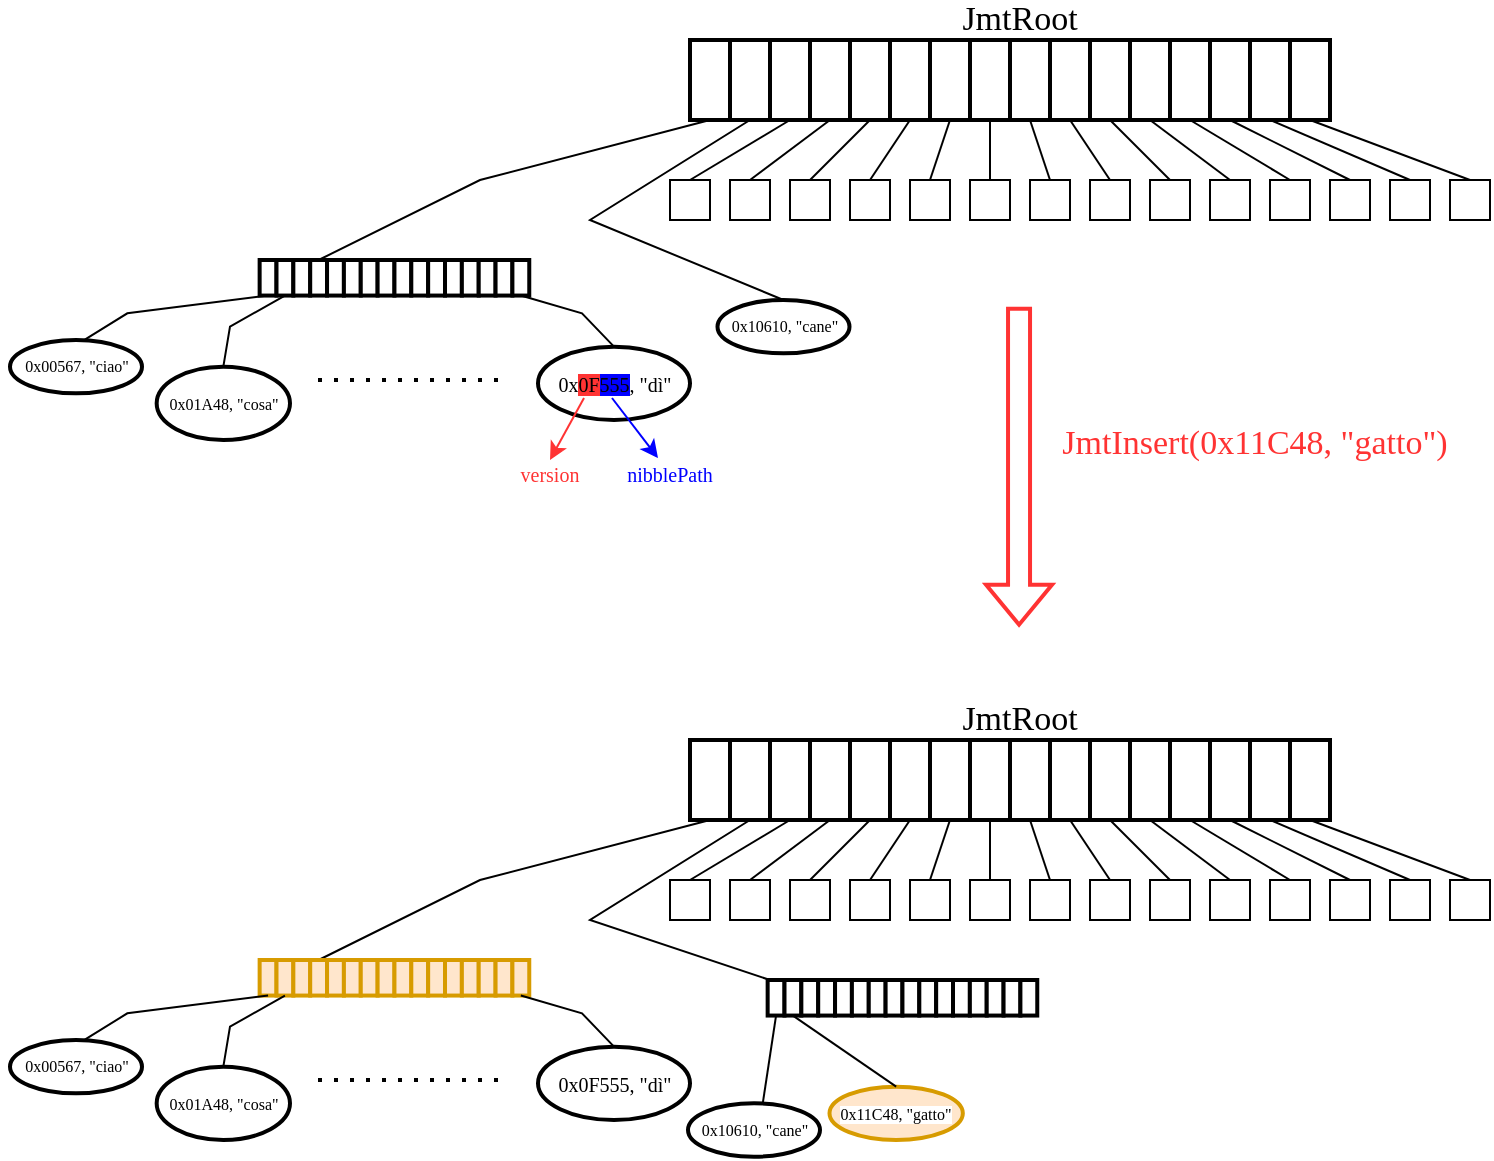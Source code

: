 <mxfile version="28.0.5">
  <diagram name="Pagina-1" id="CWtKIR6qDgWhordfSGdM">
    <mxGraphModel dx="1042" dy="527" grid="1" gridSize="10" guides="1" tooltips="1" connect="1" arrows="1" fold="1" page="1" pageScale="1" pageWidth="2339" pageHeight="3300" math="0" shadow="0">
      <root>
        <mxCell id="0" />
        <mxCell id="1" parent="0" />
        <mxCell id="4qUPRxpnoBLBH63eIWVk-262" value="" style="group" vertex="1" connectable="0" parent="1">
          <mxGeometry x="320" y="460" width="470" height="90" as="geometry" />
        </mxCell>
        <mxCell id="4qUPRxpnoBLBH63eIWVk-263" value="" style="group;strokeWidth=2;" vertex="1" connectable="0" parent="4qUPRxpnoBLBH63eIWVk-262">
          <mxGeometry x="70" width="320" height="40" as="geometry" />
        </mxCell>
        <mxCell id="4qUPRxpnoBLBH63eIWVk-264" value="" style="rounded=0;whiteSpace=wrap;html=1;strokeWidth=2;" vertex="1" parent="4qUPRxpnoBLBH63eIWVk-263">
          <mxGeometry width="20" height="40" as="geometry" />
        </mxCell>
        <mxCell id="4qUPRxpnoBLBH63eIWVk-265" value="" style="rounded=0;whiteSpace=wrap;html=1;strokeWidth=2;" vertex="1" parent="4qUPRxpnoBLBH63eIWVk-263">
          <mxGeometry x="20" width="20" height="40" as="geometry" />
        </mxCell>
        <mxCell id="4qUPRxpnoBLBH63eIWVk-266" value="" style="rounded=0;whiteSpace=wrap;html=1;strokeWidth=2;" vertex="1" parent="4qUPRxpnoBLBH63eIWVk-263">
          <mxGeometry x="40" width="20" height="40" as="geometry" />
        </mxCell>
        <mxCell id="4qUPRxpnoBLBH63eIWVk-267" value="" style="rounded=0;whiteSpace=wrap;html=1;strokeWidth=2;" vertex="1" parent="4qUPRxpnoBLBH63eIWVk-263">
          <mxGeometry x="60" width="20" height="40" as="geometry" />
        </mxCell>
        <mxCell id="4qUPRxpnoBLBH63eIWVk-268" value="" style="rounded=0;whiteSpace=wrap;html=1;strokeWidth=2;" vertex="1" parent="4qUPRxpnoBLBH63eIWVk-263">
          <mxGeometry x="80" width="20" height="40" as="geometry" />
        </mxCell>
        <mxCell id="4qUPRxpnoBLBH63eIWVk-269" value="" style="rounded=0;whiteSpace=wrap;html=1;strokeWidth=2;" vertex="1" parent="4qUPRxpnoBLBH63eIWVk-263">
          <mxGeometry x="100" width="20" height="40" as="geometry" />
        </mxCell>
        <mxCell id="4qUPRxpnoBLBH63eIWVk-270" value="" style="rounded=0;whiteSpace=wrap;html=1;strokeWidth=2;" vertex="1" parent="4qUPRxpnoBLBH63eIWVk-263">
          <mxGeometry x="120" width="20" height="40" as="geometry" />
        </mxCell>
        <mxCell id="4qUPRxpnoBLBH63eIWVk-271" value="" style="rounded=0;whiteSpace=wrap;html=1;strokeWidth=2;" vertex="1" parent="4qUPRxpnoBLBH63eIWVk-263">
          <mxGeometry x="140" width="20" height="40" as="geometry" />
        </mxCell>
        <mxCell id="4qUPRxpnoBLBH63eIWVk-272" value="" style="rounded=0;whiteSpace=wrap;html=1;strokeWidth=2;" vertex="1" parent="4qUPRxpnoBLBH63eIWVk-263">
          <mxGeometry x="160" width="20" height="40" as="geometry" />
        </mxCell>
        <mxCell id="4qUPRxpnoBLBH63eIWVk-273" value="" style="rounded=0;whiteSpace=wrap;html=1;strokeWidth=2;" vertex="1" parent="4qUPRxpnoBLBH63eIWVk-263">
          <mxGeometry x="180" width="20" height="40" as="geometry" />
        </mxCell>
        <mxCell id="4qUPRxpnoBLBH63eIWVk-274" value="" style="rounded=0;whiteSpace=wrap;html=1;strokeWidth=2;" vertex="1" parent="4qUPRxpnoBLBH63eIWVk-263">
          <mxGeometry x="200" width="20" height="40" as="geometry" />
        </mxCell>
        <mxCell id="4qUPRxpnoBLBH63eIWVk-275" value="" style="rounded=0;whiteSpace=wrap;html=1;strokeWidth=2;" vertex="1" parent="4qUPRxpnoBLBH63eIWVk-263">
          <mxGeometry x="220" width="20" height="40" as="geometry" />
        </mxCell>
        <mxCell id="4qUPRxpnoBLBH63eIWVk-276" value="" style="rounded=0;whiteSpace=wrap;html=1;strokeWidth=2;" vertex="1" parent="4qUPRxpnoBLBH63eIWVk-263">
          <mxGeometry x="240" width="20" height="40" as="geometry" />
        </mxCell>
        <mxCell id="4qUPRxpnoBLBH63eIWVk-277" value="" style="rounded=0;whiteSpace=wrap;html=1;strokeWidth=2;" vertex="1" parent="4qUPRxpnoBLBH63eIWVk-263">
          <mxGeometry x="260" width="20" height="40" as="geometry" />
        </mxCell>
        <mxCell id="4qUPRxpnoBLBH63eIWVk-278" value="" style="rounded=0;whiteSpace=wrap;html=1;strokeWidth=2;" vertex="1" parent="4qUPRxpnoBLBH63eIWVk-263">
          <mxGeometry x="280" width="20" height="40" as="geometry" />
        </mxCell>
        <mxCell id="4qUPRxpnoBLBH63eIWVk-279" value="" style="rounded=0;whiteSpace=wrap;html=1;strokeWidth=2;" vertex="1" parent="4qUPRxpnoBLBH63eIWVk-263">
          <mxGeometry x="300" width="20" height="40" as="geometry" />
        </mxCell>
        <mxCell id="4qUPRxpnoBLBH63eIWVk-281" value="" style="endArrow=none;html=1;rounded=0;entryX=0.5;entryY=1;entryDx=0;entryDy=0;" edge="1" parent="4qUPRxpnoBLBH63eIWVk-262" target="4qUPRxpnoBLBH63eIWVk-265">
          <mxGeometry width="50" height="50" relative="1" as="geometry">
            <mxPoint x="110" y="120" as="sourcePoint" />
            <mxPoint x="220" y="120" as="targetPoint" />
            <Array as="points">
              <mxPoint x="20" y="90" />
            </Array>
          </mxGeometry>
        </mxCell>
        <mxCell id="4qUPRxpnoBLBH63eIWVk-282" value="" style="rounded=0;whiteSpace=wrap;html=1;" vertex="1" parent="4qUPRxpnoBLBH63eIWVk-262">
          <mxGeometry x="60" y="70" width="20" height="20" as="geometry" />
        </mxCell>
        <mxCell id="4qUPRxpnoBLBH63eIWVk-283" value="" style="endArrow=none;html=1;rounded=0;entryX=0.5;entryY=1;entryDx=0;entryDy=0;exitX=0.5;exitY=0;exitDx=0;exitDy=0;" edge="1" parent="4qUPRxpnoBLBH63eIWVk-262" source="4qUPRxpnoBLBH63eIWVk-282" target="4qUPRxpnoBLBH63eIWVk-266">
          <mxGeometry width="50" height="50" relative="1" as="geometry">
            <mxPoint x="170" y="170" as="sourcePoint" />
            <mxPoint x="220" y="120" as="targetPoint" />
          </mxGeometry>
        </mxCell>
        <mxCell id="4qUPRxpnoBLBH63eIWVk-284" value="" style="rounded=0;whiteSpace=wrap;html=1;" vertex="1" parent="4qUPRxpnoBLBH63eIWVk-262">
          <mxGeometry x="120" y="70" width="20" height="20" as="geometry" />
        </mxCell>
        <mxCell id="4qUPRxpnoBLBH63eIWVk-285" value="" style="endArrow=none;html=1;rounded=0;entryX=0.5;entryY=1;entryDx=0;entryDy=0;exitX=0.5;exitY=0;exitDx=0;exitDy=0;" edge="1" parent="4qUPRxpnoBLBH63eIWVk-262" source="4qUPRxpnoBLBH63eIWVk-284" target="4qUPRxpnoBLBH63eIWVk-268">
          <mxGeometry width="50" height="50" relative="1" as="geometry">
            <mxPoint x="170" y="170" as="sourcePoint" />
            <mxPoint x="220" y="120" as="targetPoint" />
          </mxGeometry>
        </mxCell>
        <mxCell id="4qUPRxpnoBLBH63eIWVk-286" value="" style="rounded=0;whiteSpace=wrap;html=1;" vertex="1" parent="4qUPRxpnoBLBH63eIWVk-262">
          <mxGeometry x="150" y="70" width="20" height="20" as="geometry" />
        </mxCell>
        <mxCell id="4qUPRxpnoBLBH63eIWVk-287" value="" style="endArrow=none;html=1;rounded=0;entryX=0.5;entryY=1;entryDx=0;entryDy=0;exitX=0.5;exitY=0;exitDx=0;exitDy=0;" edge="1" parent="4qUPRxpnoBLBH63eIWVk-262" source="4qUPRxpnoBLBH63eIWVk-286" target="4qUPRxpnoBLBH63eIWVk-269">
          <mxGeometry width="50" height="50" relative="1" as="geometry">
            <mxPoint x="170" y="170" as="sourcePoint" />
            <mxPoint x="220" y="120" as="targetPoint" />
          </mxGeometry>
        </mxCell>
        <mxCell id="4qUPRxpnoBLBH63eIWVk-288" value="" style="rounded=0;whiteSpace=wrap;html=1;" vertex="1" parent="4qUPRxpnoBLBH63eIWVk-262">
          <mxGeometry x="180" y="70" width="20" height="20" as="geometry" />
        </mxCell>
        <mxCell id="4qUPRxpnoBLBH63eIWVk-289" value="" style="endArrow=none;html=1;rounded=0;entryX=0.5;entryY=1;entryDx=0;entryDy=0;exitX=0.5;exitY=0;exitDx=0;exitDy=0;" edge="1" parent="4qUPRxpnoBLBH63eIWVk-262" source="4qUPRxpnoBLBH63eIWVk-288" target="4qUPRxpnoBLBH63eIWVk-270">
          <mxGeometry width="50" height="50" relative="1" as="geometry">
            <mxPoint x="170" y="170" as="sourcePoint" />
            <mxPoint x="220" y="120" as="targetPoint" />
          </mxGeometry>
        </mxCell>
        <mxCell id="4qUPRxpnoBLBH63eIWVk-290" value="" style="rounded=0;whiteSpace=wrap;html=1;" vertex="1" parent="4qUPRxpnoBLBH63eIWVk-262">
          <mxGeometry x="210" y="70" width="20" height="20" as="geometry" />
        </mxCell>
        <mxCell id="4qUPRxpnoBLBH63eIWVk-291" value="" style="endArrow=none;html=1;rounded=0;entryX=0.5;entryY=1;entryDx=0;entryDy=0;exitX=0.5;exitY=0;exitDx=0;exitDy=0;" edge="1" parent="4qUPRxpnoBLBH63eIWVk-262" source="4qUPRxpnoBLBH63eIWVk-290" target="4qUPRxpnoBLBH63eIWVk-271">
          <mxGeometry width="50" height="50" relative="1" as="geometry">
            <mxPoint x="170" y="170" as="sourcePoint" />
            <mxPoint x="220" y="120" as="targetPoint" />
          </mxGeometry>
        </mxCell>
        <mxCell id="4qUPRxpnoBLBH63eIWVk-292" value="" style="rounded=0;whiteSpace=wrap;html=1;" vertex="1" parent="4qUPRxpnoBLBH63eIWVk-262">
          <mxGeometry x="240" y="70" width="20" height="20" as="geometry" />
        </mxCell>
        <mxCell id="4qUPRxpnoBLBH63eIWVk-293" value="" style="endArrow=none;html=1;rounded=0;entryX=0.5;entryY=1;entryDx=0;entryDy=0;exitX=0.5;exitY=0;exitDx=0;exitDy=0;" edge="1" parent="4qUPRxpnoBLBH63eIWVk-262" source="4qUPRxpnoBLBH63eIWVk-292" target="4qUPRxpnoBLBH63eIWVk-272">
          <mxGeometry width="50" height="50" relative="1" as="geometry">
            <mxPoint x="170" y="170" as="sourcePoint" />
            <mxPoint x="220" y="120" as="targetPoint" />
          </mxGeometry>
        </mxCell>
        <mxCell id="4qUPRxpnoBLBH63eIWVk-294" value="" style="rounded=0;whiteSpace=wrap;html=1;" vertex="1" parent="4qUPRxpnoBLBH63eIWVk-262">
          <mxGeometry x="270" y="70" width="20" height="20" as="geometry" />
        </mxCell>
        <mxCell id="4qUPRxpnoBLBH63eIWVk-295" value="" style="endArrow=none;html=1;rounded=0;entryX=0.5;entryY=1;entryDx=0;entryDy=0;exitX=0.5;exitY=0;exitDx=0;exitDy=0;" edge="1" parent="4qUPRxpnoBLBH63eIWVk-262" source="4qUPRxpnoBLBH63eIWVk-294" target="4qUPRxpnoBLBH63eIWVk-273">
          <mxGeometry width="50" height="50" relative="1" as="geometry">
            <mxPoint x="170" y="170" as="sourcePoint" />
            <mxPoint x="220" y="120" as="targetPoint" />
          </mxGeometry>
        </mxCell>
        <mxCell id="4qUPRxpnoBLBH63eIWVk-296" value="" style="rounded=0;whiteSpace=wrap;html=1;" vertex="1" parent="4qUPRxpnoBLBH63eIWVk-262">
          <mxGeometry x="300" y="70" width="20" height="20" as="geometry" />
        </mxCell>
        <mxCell id="4qUPRxpnoBLBH63eIWVk-297" value="" style="rounded=0;whiteSpace=wrap;html=1;" vertex="1" parent="4qUPRxpnoBLBH63eIWVk-262">
          <mxGeometry x="330" y="70" width="20" height="20" as="geometry" />
        </mxCell>
        <mxCell id="4qUPRxpnoBLBH63eIWVk-298" value="" style="rounded=0;whiteSpace=wrap;html=1;" vertex="1" parent="4qUPRxpnoBLBH63eIWVk-262">
          <mxGeometry x="360" y="70" width="20" height="20" as="geometry" />
        </mxCell>
        <mxCell id="4qUPRxpnoBLBH63eIWVk-299" value="" style="endArrow=none;html=1;rounded=0;entryX=0.5;entryY=1;entryDx=0;entryDy=0;exitX=0.5;exitY=0;exitDx=0;exitDy=0;" edge="1" parent="4qUPRxpnoBLBH63eIWVk-262" source="4qUPRxpnoBLBH63eIWVk-296" target="4qUPRxpnoBLBH63eIWVk-274">
          <mxGeometry width="50" height="50" relative="1" as="geometry">
            <mxPoint x="170" y="170" as="sourcePoint" />
            <mxPoint x="220" y="120" as="targetPoint" />
          </mxGeometry>
        </mxCell>
        <mxCell id="4qUPRxpnoBLBH63eIWVk-300" value="" style="rounded=0;whiteSpace=wrap;html=1;" vertex="1" parent="4qUPRxpnoBLBH63eIWVk-262">
          <mxGeometry x="390" y="70" width="20" height="20" as="geometry" />
        </mxCell>
        <mxCell id="4qUPRxpnoBLBH63eIWVk-301" value="" style="endArrow=none;html=1;rounded=0;entryX=0.5;entryY=1;entryDx=0;entryDy=0;exitX=0.5;exitY=0;exitDx=0;exitDy=0;" edge="1" parent="4qUPRxpnoBLBH63eIWVk-262" source="4qUPRxpnoBLBH63eIWVk-297" target="4qUPRxpnoBLBH63eIWVk-275">
          <mxGeometry width="50" height="50" relative="1" as="geometry">
            <mxPoint x="170" y="170" as="sourcePoint" />
            <mxPoint x="220" y="120" as="targetPoint" />
          </mxGeometry>
        </mxCell>
        <mxCell id="4qUPRxpnoBLBH63eIWVk-302" value="" style="endArrow=none;html=1;rounded=0;entryX=0.5;entryY=1;entryDx=0;entryDy=0;exitX=0.5;exitY=0;exitDx=0;exitDy=0;" edge="1" parent="4qUPRxpnoBLBH63eIWVk-262" source="4qUPRxpnoBLBH63eIWVk-298" target="4qUPRxpnoBLBH63eIWVk-276">
          <mxGeometry width="50" height="50" relative="1" as="geometry">
            <mxPoint x="170" y="170" as="sourcePoint" />
            <mxPoint x="220" y="120" as="targetPoint" />
          </mxGeometry>
        </mxCell>
        <mxCell id="4qUPRxpnoBLBH63eIWVk-303" value="" style="endArrow=none;html=1;rounded=0;entryX=0.5;entryY=1;entryDx=0;entryDy=0;exitX=0.5;exitY=0;exitDx=0;exitDy=0;" edge="1" parent="4qUPRxpnoBLBH63eIWVk-262" source="4qUPRxpnoBLBH63eIWVk-300" target="4qUPRxpnoBLBH63eIWVk-277">
          <mxGeometry width="50" height="50" relative="1" as="geometry">
            <mxPoint x="170" y="170" as="sourcePoint" />
            <mxPoint x="220" y="120" as="targetPoint" />
          </mxGeometry>
        </mxCell>
        <mxCell id="4qUPRxpnoBLBH63eIWVk-304" value="" style="rounded=0;whiteSpace=wrap;html=1;" vertex="1" parent="4qUPRxpnoBLBH63eIWVk-262">
          <mxGeometry x="420" y="70" width="20" height="20" as="geometry" />
        </mxCell>
        <mxCell id="4qUPRxpnoBLBH63eIWVk-305" value="" style="endArrow=none;html=1;rounded=0;entryX=0.5;entryY=1;entryDx=0;entryDy=0;exitX=0.5;exitY=0;exitDx=0;exitDy=0;" edge="1" parent="4qUPRxpnoBLBH63eIWVk-262" source="4qUPRxpnoBLBH63eIWVk-304" target="4qUPRxpnoBLBH63eIWVk-278">
          <mxGeometry width="50" height="50" relative="1" as="geometry">
            <mxPoint x="260" y="170" as="sourcePoint" />
            <mxPoint x="310" y="120" as="targetPoint" />
          </mxGeometry>
        </mxCell>
        <mxCell id="4qUPRxpnoBLBH63eIWVk-306" value="" style="rounded=0;whiteSpace=wrap;html=1;" vertex="1" parent="4qUPRxpnoBLBH63eIWVk-262">
          <mxGeometry x="90" y="70" width="20" height="20" as="geometry" />
        </mxCell>
        <mxCell id="4qUPRxpnoBLBH63eIWVk-307" value="" style="endArrow=none;html=1;rounded=0;exitX=0.5;exitY=0;exitDx=0;exitDy=0;entryX=0.5;entryY=1;entryDx=0;entryDy=0;" edge="1" parent="4qUPRxpnoBLBH63eIWVk-262" source="4qUPRxpnoBLBH63eIWVk-306" target="4qUPRxpnoBLBH63eIWVk-267">
          <mxGeometry width="50" height="50" relative="1" as="geometry">
            <mxPoint x="130" y="100" as="sourcePoint" />
            <mxPoint x="180" y="50" as="targetPoint" />
          </mxGeometry>
        </mxCell>
        <mxCell id="4qUPRxpnoBLBH63eIWVk-308" value="" style="rounded=0;whiteSpace=wrap;html=1;" vertex="1" parent="4qUPRxpnoBLBH63eIWVk-262">
          <mxGeometry x="450" y="70" width="20" height="20" as="geometry" />
        </mxCell>
        <mxCell id="4qUPRxpnoBLBH63eIWVk-309" value="" style="endArrow=none;html=1;rounded=0;entryX=0.5;entryY=1;entryDx=0;entryDy=0;exitX=0.5;exitY=0;exitDx=0;exitDy=0;" edge="1" parent="4qUPRxpnoBLBH63eIWVk-262" source="4qUPRxpnoBLBH63eIWVk-308" target="4qUPRxpnoBLBH63eIWVk-279">
          <mxGeometry width="50" height="50" relative="1" as="geometry">
            <mxPoint x="460" y="60" as="sourcePoint" />
            <mxPoint x="270" y="100" as="targetPoint" />
          </mxGeometry>
        </mxCell>
        <mxCell id="4qUPRxpnoBLBH63eIWVk-311" value="" style="endArrow=none;html=1;rounded=0;entryX=0.5;entryY=1;entryDx=0;entryDy=0;exitX=0.5;exitY=0;exitDx=0;exitDy=0;" edge="1" parent="1" source="4qUPRxpnoBLBH63eIWVk-317" target="4qUPRxpnoBLBH63eIWVk-264">
          <mxGeometry width="50" height="50" relative="1" as="geometry">
            <mxPoint x="240" y="550" as="sourcePoint" />
            <mxPoint x="360" y="500" as="targetPoint" />
            <Array as="points">
              <mxPoint x="285" y="530" />
            </Array>
          </mxGeometry>
        </mxCell>
        <mxCell id="4qUPRxpnoBLBH63eIWVk-361" value="JmtRoot" style="text;html=1;align=center;verticalAlign=middle;whiteSpace=wrap;rounded=0;fontFamily=Times New Roman;fontSize=17;" vertex="1" parent="1">
          <mxGeometry x="525" y="440" width="60" height="20" as="geometry" />
        </mxCell>
        <mxCell id="4qUPRxpnoBLBH63eIWVk-374" value="" style="group" vertex="1" connectable="0" parent="1">
          <mxGeometry x="50" y="570" width="340" height="90" as="geometry" />
        </mxCell>
        <mxCell id="4qUPRxpnoBLBH63eIWVk-312" value="ì" style="group" vertex="1" connectable="0" parent="4qUPRxpnoBLBH63eIWVk-374">
          <mxGeometry x="95.333" width="198" height="40" as="geometry" />
        </mxCell>
        <mxCell id="4qUPRxpnoBLBH63eIWVk-313" value="" style="group;strokeWidth=2;" vertex="1" connectable="0" parent="4qUPRxpnoBLBH63eIWVk-312">
          <mxGeometry x="29.489" width="134.809" height="17.778" as="geometry" />
        </mxCell>
        <mxCell id="4qUPRxpnoBLBH63eIWVk-314" value="" style="rounded=0;whiteSpace=wrap;html=1;strokeWidth=2;fillColor=#ffe6cc;strokeColor=#d79b00;" vertex="1" parent="4qUPRxpnoBLBH63eIWVk-313">
          <mxGeometry width="8.426" height="17.778" as="geometry" />
        </mxCell>
        <mxCell id="4qUPRxpnoBLBH63eIWVk-315" value="" style="rounded=0;whiteSpace=wrap;html=1;strokeWidth=2;fillColor=#ffe6cc;strokeColor=#d79b00;" vertex="1" parent="4qUPRxpnoBLBH63eIWVk-313">
          <mxGeometry x="8.426" width="8.426" height="17.778" as="geometry" />
        </mxCell>
        <mxCell id="4qUPRxpnoBLBH63eIWVk-316" value="" style="rounded=0;whiteSpace=wrap;html=1;strokeWidth=2;fillColor=#ffe6cc;strokeColor=#d79b00;" vertex="1" parent="4qUPRxpnoBLBH63eIWVk-313">
          <mxGeometry x="16.851" width="8.426" height="17.778" as="geometry" />
        </mxCell>
        <mxCell id="4qUPRxpnoBLBH63eIWVk-317" value="" style="rounded=0;whiteSpace=wrap;html=1;strokeWidth=2;fillColor=#ffe6cc;strokeColor=#d79b00;" vertex="1" parent="4qUPRxpnoBLBH63eIWVk-313">
          <mxGeometry x="25.277" width="8.426" height="17.778" as="geometry" />
        </mxCell>
        <mxCell id="4qUPRxpnoBLBH63eIWVk-318" value="" style="rounded=0;whiteSpace=wrap;html=1;strokeWidth=2;fillColor=#ffe6cc;strokeColor=#d79b00;" vertex="1" parent="4qUPRxpnoBLBH63eIWVk-313">
          <mxGeometry x="33.702" width="8.426" height="17.778" as="geometry" />
        </mxCell>
        <mxCell id="4qUPRxpnoBLBH63eIWVk-319" value="" style="rounded=0;whiteSpace=wrap;html=1;strokeWidth=2;fillColor=#ffe6cc;strokeColor=#d79b00;" vertex="1" parent="4qUPRxpnoBLBH63eIWVk-313">
          <mxGeometry x="42.128" width="8.426" height="17.778" as="geometry" />
        </mxCell>
        <mxCell id="4qUPRxpnoBLBH63eIWVk-320" value="" style="rounded=0;whiteSpace=wrap;html=1;strokeWidth=2;fillColor=#ffe6cc;strokeColor=#d79b00;" vertex="1" parent="4qUPRxpnoBLBH63eIWVk-313">
          <mxGeometry x="50.553" width="8.426" height="17.778" as="geometry" />
        </mxCell>
        <mxCell id="4qUPRxpnoBLBH63eIWVk-321" value="" style="rounded=0;whiteSpace=wrap;html=1;strokeWidth=2;fillColor=#ffe6cc;strokeColor=#d79b00;" vertex="1" parent="4qUPRxpnoBLBH63eIWVk-313">
          <mxGeometry x="58.979" width="8.426" height="17.778" as="geometry" />
        </mxCell>
        <mxCell id="4qUPRxpnoBLBH63eIWVk-322" value="" style="rounded=0;whiteSpace=wrap;html=1;strokeWidth=2;fillColor=#ffe6cc;strokeColor=#d79b00;" vertex="1" parent="4qUPRxpnoBLBH63eIWVk-313">
          <mxGeometry x="67.404" width="8.426" height="17.778" as="geometry" />
        </mxCell>
        <mxCell id="4qUPRxpnoBLBH63eIWVk-323" value="" style="rounded=0;whiteSpace=wrap;html=1;strokeWidth=2;fillColor=#ffe6cc;strokeColor=#d79b00;" vertex="1" parent="4qUPRxpnoBLBH63eIWVk-313">
          <mxGeometry x="75.83" width="8.426" height="17.778" as="geometry" />
        </mxCell>
        <mxCell id="4qUPRxpnoBLBH63eIWVk-324" value="" style="rounded=0;whiteSpace=wrap;html=1;strokeWidth=2;fillColor=#ffe6cc;strokeColor=#d79b00;" vertex="1" parent="4qUPRxpnoBLBH63eIWVk-313">
          <mxGeometry x="84.255" width="8.426" height="17.778" as="geometry" />
        </mxCell>
        <mxCell id="4qUPRxpnoBLBH63eIWVk-325" value="" style="rounded=0;whiteSpace=wrap;html=1;strokeWidth=2;fillColor=#ffe6cc;strokeColor=#d79b00;" vertex="1" parent="4qUPRxpnoBLBH63eIWVk-313">
          <mxGeometry x="92.681" width="8.426" height="17.778" as="geometry" />
        </mxCell>
        <mxCell id="4qUPRxpnoBLBH63eIWVk-326" value="" style="rounded=0;whiteSpace=wrap;html=1;strokeWidth=2;fillColor=#ffe6cc;strokeColor=#d79b00;" vertex="1" parent="4qUPRxpnoBLBH63eIWVk-313">
          <mxGeometry x="101.106" width="8.426" height="17.778" as="geometry" />
        </mxCell>
        <mxCell id="4qUPRxpnoBLBH63eIWVk-327" value="" style="rounded=0;whiteSpace=wrap;html=1;strokeWidth=2;fillColor=#ffe6cc;strokeColor=#d79b00;" vertex="1" parent="4qUPRxpnoBLBH63eIWVk-313">
          <mxGeometry x="109.532" width="8.426" height="17.778" as="geometry" />
        </mxCell>
        <mxCell id="4qUPRxpnoBLBH63eIWVk-328" value="" style="rounded=0;whiteSpace=wrap;html=1;strokeWidth=2;fillColor=#ffe6cc;strokeColor=#d79b00;" vertex="1" parent="4qUPRxpnoBLBH63eIWVk-313">
          <mxGeometry x="117.957" width="8.426" height="17.778" as="geometry" />
        </mxCell>
        <mxCell id="4qUPRxpnoBLBH63eIWVk-329" value="" style="rounded=0;whiteSpace=wrap;html=1;strokeWidth=2;fillColor=#ffe6cc;strokeColor=#d79b00;" vertex="1" parent="4qUPRxpnoBLBH63eIWVk-313">
          <mxGeometry x="126.383" width="8.426" height="17.778" as="geometry" />
        </mxCell>
        <mxCell id="4qUPRxpnoBLBH63eIWVk-360" value="" style="endArrow=none;html=1;rounded=0;entryX=0.5;entryY=1;entryDx=0;entryDy=0;exitX=0.567;exitY=-0.008;exitDx=0;exitDy=0;exitPerimeter=0;" edge="1" parent="4qUPRxpnoBLBH63eIWVk-374" source="4qUPRxpnoBLBH63eIWVk-366" target="4qUPRxpnoBLBH63eIWVk-314">
          <mxGeometry width="50" height="50" relative="1" as="geometry">
            <mxPoint x="36.667" y="40" as="sourcePoint" />
            <mxPoint x="93.133" y="6.667" as="targetPoint" />
            <Array as="points">
              <mxPoint x="58.667" y="26.667" />
            </Array>
          </mxGeometry>
        </mxCell>
        <mxCell id="4qUPRxpnoBLBH63eIWVk-364" value="" style="ellipse;whiteSpace=wrap;html=1;strokeWidth=2;fillColor=default;" vertex="1" parent="4qUPRxpnoBLBH63eIWVk-374">
          <mxGeometry x="73.33" y="53.33" width="66.67" height="36.67" as="geometry" />
        </mxCell>
        <mxCell id="4qUPRxpnoBLBH63eIWVk-365" value="&lt;font face=&quot;Times New Roman&quot;&gt;0x01A48, &quot;cosa&quot;&lt;/font&gt;" style="text;html=1;align=center;verticalAlign=middle;whiteSpace=wrap;rounded=0;labelBackgroundColor=default;fontSize=8;" vertex="1" parent="4qUPRxpnoBLBH63eIWVk-374">
          <mxGeometry x="66.54" y="60" width="80.25" height="23.33" as="geometry" />
        </mxCell>
        <mxCell id="4qUPRxpnoBLBH63eIWVk-366" value="" style="ellipse;whiteSpace=wrap;html=1;strokeWidth=2;" vertex="1" parent="4qUPRxpnoBLBH63eIWVk-374">
          <mxGeometry y="40" width="66" height="26.667" as="geometry" />
        </mxCell>
        <mxCell id="4qUPRxpnoBLBH63eIWVk-367" value="&lt;font face=&quot;Times New Roman&quot;&gt;0x00567, &quot;ciao&quot;&lt;/font&gt;" style="text;html=1;align=center;verticalAlign=middle;whiteSpace=wrap;rounded=0;labelBackgroundColor=default;fontSize=8;" vertex="1" parent="4qUPRxpnoBLBH63eIWVk-374">
          <mxGeometry x="-4.25" y="43.33" width="74.5" height="20" as="geometry" />
        </mxCell>
        <mxCell id="4qUPRxpnoBLBH63eIWVk-331" value="" style="endArrow=none;html=1;rounded=0;entryX=0.5;entryY=1;entryDx=0;entryDy=0;exitX=0.5;exitY=0;exitDx=0;exitDy=0;" edge="1" parent="4qUPRxpnoBLBH63eIWVk-374" source="4qUPRxpnoBLBH63eIWVk-364" target="4qUPRxpnoBLBH63eIWVk-315">
          <mxGeometry width="50" height="50" relative="1" as="geometry">
            <mxPoint x="110.0" y="60" as="sourcePoint" />
            <mxPoint x="188.014" y="53.333" as="targetPoint" />
            <Array as="points">
              <mxPoint x="110.0" y="33.333" />
            </Array>
          </mxGeometry>
        </mxCell>
        <mxCell id="4qUPRxpnoBLBH63eIWVk-371" value="" style="group" vertex="1" connectable="0" parent="4qUPRxpnoBLBH63eIWVk-374">
          <mxGeometry x="264" y="43.33" width="76" height="36.67" as="geometry" />
        </mxCell>
        <mxCell id="4qUPRxpnoBLBH63eIWVk-369" value="" style="ellipse;whiteSpace=wrap;html=1;strokeWidth=2;" vertex="1" parent="4qUPRxpnoBLBH63eIWVk-371">
          <mxGeometry width="76" height="36.67" as="geometry" />
        </mxCell>
        <mxCell id="4qUPRxpnoBLBH63eIWVk-370" value="&lt;font face=&quot;Times New Roman&quot;&gt;0x0F555, &quot;dì&quot;&lt;/font&gt;" style="text;html=1;align=center;verticalAlign=middle;whiteSpace=wrap;rounded=0;labelBackgroundColor=default;fontSize=10;" vertex="1" parent="4qUPRxpnoBLBH63eIWVk-371">
          <mxGeometry x="8.333" y="4.584" width="61.222" height="27.503" as="geometry" />
        </mxCell>
        <mxCell id="4qUPRxpnoBLBH63eIWVk-359" value="" style="endArrow=none;html=1;rounded=0;entryX=0.5;entryY=1;entryDx=0;entryDy=0;exitX=0.5;exitY=0;exitDx=0;exitDy=0;" edge="1" parent="4qUPRxpnoBLBH63eIWVk-374" source="4qUPRxpnoBLBH63eIWVk-369" target="4qUPRxpnoBLBH63eIWVk-329">
          <mxGeometry width="50" height="50" relative="1" as="geometry">
            <mxPoint x="289.121" y="31.111" as="sourcePoint" />
            <mxPoint x="209.078" y="44.444" as="targetPoint" />
            <Array as="points">
              <mxPoint x="286" y="26.667" />
            </Array>
          </mxGeometry>
        </mxCell>
        <mxCell id="4qUPRxpnoBLBH63eIWVk-373" value="" style="endArrow=none;dashed=1;html=1;dashPattern=1 3;strokeWidth=2;rounded=0;" edge="1" parent="4qUPRxpnoBLBH63eIWVk-374">
          <mxGeometry width="50" height="50" relative="1" as="geometry">
            <mxPoint x="154" y="60" as="sourcePoint" />
            <mxPoint x="249.333" y="60" as="targetPoint" />
          </mxGeometry>
        </mxCell>
        <mxCell id="4qUPRxpnoBLBH63eIWVk-405" value="" style="group;strokeWidth=2;" vertex="1" connectable="0" parent="1">
          <mxGeometry x="428.823" y="580" width="134.809" height="17.778" as="geometry" />
        </mxCell>
        <mxCell id="4qUPRxpnoBLBH63eIWVk-406" value="" style="rounded=0;whiteSpace=wrap;html=1;strokeWidth=2;" vertex="1" parent="4qUPRxpnoBLBH63eIWVk-405">
          <mxGeometry width="8.426" height="17.778" as="geometry" />
        </mxCell>
        <mxCell id="4qUPRxpnoBLBH63eIWVk-407" value="" style="rounded=0;whiteSpace=wrap;html=1;strokeWidth=2;" vertex="1" parent="4qUPRxpnoBLBH63eIWVk-405">
          <mxGeometry x="8.426" width="8.426" height="17.778" as="geometry" />
        </mxCell>
        <mxCell id="4qUPRxpnoBLBH63eIWVk-408" value="" style="rounded=0;whiteSpace=wrap;html=1;strokeWidth=2;" vertex="1" parent="4qUPRxpnoBLBH63eIWVk-405">
          <mxGeometry x="16.851" width="8.426" height="17.778" as="geometry" />
        </mxCell>
        <mxCell id="4qUPRxpnoBLBH63eIWVk-409" value="" style="rounded=0;whiteSpace=wrap;html=1;strokeWidth=2;" vertex="1" parent="4qUPRxpnoBLBH63eIWVk-405">
          <mxGeometry x="25.277" width="8.426" height="17.778" as="geometry" />
        </mxCell>
        <mxCell id="4qUPRxpnoBLBH63eIWVk-410" value="" style="rounded=0;whiteSpace=wrap;html=1;strokeWidth=2;" vertex="1" parent="4qUPRxpnoBLBH63eIWVk-405">
          <mxGeometry x="33.702" width="8.426" height="17.778" as="geometry" />
        </mxCell>
        <mxCell id="4qUPRxpnoBLBH63eIWVk-411" value="" style="rounded=0;whiteSpace=wrap;html=1;strokeWidth=2;" vertex="1" parent="4qUPRxpnoBLBH63eIWVk-405">
          <mxGeometry x="42.128" width="8.426" height="17.778" as="geometry" />
        </mxCell>
        <mxCell id="4qUPRxpnoBLBH63eIWVk-412" value="" style="rounded=0;whiteSpace=wrap;html=1;strokeWidth=2;" vertex="1" parent="4qUPRxpnoBLBH63eIWVk-405">
          <mxGeometry x="50.553" width="8.426" height="17.778" as="geometry" />
        </mxCell>
        <mxCell id="4qUPRxpnoBLBH63eIWVk-413" value="" style="rounded=0;whiteSpace=wrap;html=1;strokeWidth=2;" vertex="1" parent="4qUPRxpnoBLBH63eIWVk-405">
          <mxGeometry x="58.979" width="8.426" height="17.778" as="geometry" />
        </mxCell>
        <mxCell id="4qUPRxpnoBLBH63eIWVk-414" value="" style="rounded=0;whiteSpace=wrap;html=1;strokeWidth=2;" vertex="1" parent="4qUPRxpnoBLBH63eIWVk-405">
          <mxGeometry x="67.404" width="8.426" height="17.778" as="geometry" />
        </mxCell>
        <mxCell id="4qUPRxpnoBLBH63eIWVk-415" value="" style="rounded=0;whiteSpace=wrap;html=1;strokeWidth=2;" vertex="1" parent="4qUPRxpnoBLBH63eIWVk-405">
          <mxGeometry x="75.83" width="8.426" height="17.778" as="geometry" />
        </mxCell>
        <mxCell id="4qUPRxpnoBLBH63eIWVk-416" value="" style="rounded=0;whiteSpace=wrap;html=1;strokeWidth=2;" vertex="1" parent="4qUPRxpnoBLBH63eIWVk-405">
          <mxGeometry x="84.255" width="8.426" height="17.778" as="geometry" />
        </mxCell>
        <mxCell id="4qUPRxpnoBLBH63eIWVk-417" value="" style="rounded=0;whiteSpace=wrap;html=1;strokeWidth=2;" vertex="1" parent="4qUPRxpnoBLBH63eIWVk-405">
          <mxGeometry x="92.681" width="8.426" height="17.778" as="geometry" />
        </mxCell>
        <mxCell id="4qUPRxpnoBLBH63eIWVk-418" value="" style="rounded=0;whiteSpace=wrap;html=1;strokeWidth=2;" vertex="1" parent="4qUPRxpnoBLBH63eIWVk-405">
          <mxGeometry x="101.106" width="8.426" height="17.778" as="geometry" />
        </mxCell>
        <mxCell id="4qUPRxpnoBLBH63eIWVk-419" value="" style="rounded=0;whiteSpace=wrap;html=1;strokeWidth=2;" vertex="1" parent="4qUPRxpnoBLBH63eIWVk-405">
          <mxGeometry x="109.532" width="8.426" height="17.778" as="geometry" />
        </mxCell>
        <mxCell id="4qUPRxpnoBLBH63eIWVk-420" value="" style="rounded=0;whiteSpace=wrap;html=1;strokeWidth=2;" vertex="1" parent="4qUPRxpnoBLBH63eIWVk-405">
          <mxGeometry x="117.957" width="8.426" height="17.778" as="geometry" />
        </mxCell>
        <mxCell id="4qUPRxpnoBLBH63eIWVk-421" value="" style="rounded=0;whiteSpace=wrap;html=1;strokeWidth=2;" vertex="1" parent="4qUPRxpnoBLBH63eIWVk-405">
          <mxGeometry x="126.383" width="8.426" height="17.778" as="geometry" />
        </mxCell>
        <mxCell id="4qUPRxpnoBLBH63eIWVk-422" value="" style="endArrow=none;html=1;rounded=0;entryX=0.5;entryY=1;entryDx=0;entryDy=0;exitX=0.567;exitY=-0.008;exitDx=0;exitDy=0;exitPerimeter=0;" edge="1" parent="1" source="4qUPRxpnoBLBH63eIWVk-425" target="4qUPRxpnoBLBH63eIWVk-406">
          <mxGeometry width="50" height="50" relative="1" as="geometry">
            <mxPoint x="340.667" y="620" as="sourcePoint" />
            <mxPoint x="397.133" y="586.667" as="targetPoint" />
            <Array as="points" />
          </mxGeometry>
        </mxCell>
        <mxCell id="4qUPRxpnoBLBH63eIWVk-423" value="" style="ellipse;whiteSpace=wrap;html=1;strokeWidth=2;fillColor=#ffe6cc;strokeColor=#d79b00;" vertex="1" parent="1">
          <mxGeometry x="459.75" y="633.33" width="66.67" height="26.67" as="geometry" />
        </mxCell>
        <mxCell id="4qUPRxpnoBLBH63eIWVk-424" value="&lt;font face=&quot;Times New Roman&quot;&gt;0x11C48, &quot;gatto&quot;&lt;/font&gt;" style="text;html=1;align=center;verticalAlign=middle;whiteSpace=wrap;rounded=0;labelBackgroundColor=default;fontSize=8;" vertex="1" parent="1">
          <mxGeometry x="452.96" y="636.67" width="80.25" height="20" as="geometry" />
        </mxCell>
        <mxCell id="4qUPRxpnoBLBH63eIWVk-425" value="" style="ellipse;whiteSpace=wrap;html=1;strokeWidth=2;" vertex="1" parent="1">
          <mxGeometry x="389" y="641.67" width="66" height="26.667" as="geometry" />
        </mxCell>
        <mxCell id="4qUPRxpnoBLBH63eIWVk-426" value="&lt;font face=&quot;Times New Roman&quot;&gt;0x10610, &quot;cane&quot;&lt;/font&gt;" style="text;html=1;align=center;verticalAlign=middle;whiteSpace=wrap;rounded=0;labelBackgroundColor=default;fontSize=8;" vertex="1" parent="1">
          <mxGeometry x="385.25" y="645" width="74.5" height="20" as="geometry" />
        </mxCell>
        <mxCell id="4qUPRxpnoBLBH63eIWVk-427" value="" style="endArrow=none;html=1;rounded=0;entryX=0.5;entryY=1;entryDx=0;entryDy=0;exitX=0.5;exitY=0;exitDx=0;exitDy=0;" edge="1" parent="1" source="4qUPRxpnoBLBH63eIWVk-423" target="4qUPRxpnoBLBH63eIWVk-407">
          <mxGeometry width="50" height="50" relative="1" as="geometry">
            <mxPoint x="414" y="640" as="sourcePoint" />
            <mxPoint x="492.014" y="633.333" as="targetPoint" />
            <Array as="points" />
          </mxGeometry>
        </mxCell>
        <mxCell id="4qUPRxpnoBLBH63eIWVk-536" value="" style="group" vertex="1" connectable="0" parent="1">
          <mxGeometry x="320" y="110" width="470" height="90" as="geometry" />
        </mxCell>
        <mxCell id="4qUPRxpnoBLBH63eIWVk-537" value="" style="group;strokeWidth=2;" vertex="1" connectable="0" parent="4qUPRxpnoBLBH63eIWVk-536">
          <mxGeometry x="70" width="320" height="40" as="geometry" />
        </mxCell>
        <mxCell id="4qUPRxpnoBLBH63eIWVk-538" value="" style="rounded=0;whiteSpace=wrap;html=1;strokeWidth=2;" vertex="1" parent="4qUPRxpnoBLBH63eIWVk-537">
          <mxGeometry width="20" height="40" as="geometry" />
        </mxCell>
        <mxCell id="4qUPRxpnoBLBH63eIWVk-539" value="" style="rounded=0;whiteSpace=wrap;html=1;strokeWidth=2;" vertex="1" parent="4qUPRxpnoBLBH63eIWVk-537">
          <mxGeometry x="20" width="20" height="40" as="geometry" />
        </mxCell>
        <mxCell id="4qUPRxpnoBLBH63eIWVk-540" value="" style="rounded=0;whiteSpace=wrap;html=1;strokeWidth=2;" vertex="1" parent="4qUPRxpnoBLBH63eIWVk-537">
          <mxGeometry x="40" width="20" height="40" as="geometry" />
        </mxCell>
        <mxCell id="4qUPRxpnoBLBH63eIWVk-541" value="" style="rounded=0;whiteSpace=wrap;html=1;strokeWidth=2;" vertex="1" parent="4qUPRxpnoBLBH63eIWVk-537">
          <mxGeometry x="60" width="20" height="40" as="geometry" />
        </mxCell>
        <mxCell id="4qUPRxpnoBLBH63eIWVk-542" value="" style="rounded=0;whiteSpace=wrap;html=1;strokeWidth=2;" vertex="1" parent="4qUPRxpnoBLBH63eIWVk-537">
          <mxGeometry x="80" width="20" height="40" as="geometry" />
        </mxCell>
        <mxCell id="4qUPRxpnoBLBH63eIWVk-543" value="" style="rounded=0;whiteSpace=wrap;html=1;strokeWidth=2;" vertex="1" parent="4qUPRxpnoBLBH63eIWVk-537">
          <mxGeometry x="100" width="20" height="40" as="geometry" />
        </mxCell>
        <mxCell id="4qUPRxpnoBLBH63eIWVk-544" value="" style="rounded=0;whiteSpace=wrap;html=1;strokeWidth=2;" vertex="1" parent="4qUPRxpnoBLBH63eIWVk-537">
          <mxGeometry x="120" width="20" height="40" as="geometry" />
        </mxCell>
        <mxCell id="4qUPRxpnoBLBH63eIWVk-545" value="" style="rounded=0;whiteSpace=wrap;html=1;strokeWidth=2;" vertex="1" parent="4qUPRxpnoBLBH63eIWVk-537">
          <mxGeometry x="140" width="20" height="40" as="geometry" />
        </mxCell>
        <mxCell id="4qUPRxpnoBLBH63eIWVk-546" value="" style="rounded=0;whiteSpace=wrap;html=1;strokeWidth=2;" vertex="1" parent="4qUPRxpnoBLBH63eIWVk-537">
          <mxGeometry x="160" width="20" height="40" as="geometry" />
        </mxCell>
        <mxCell id="4qUPRxpnoBLBH63eIWVk-547" value="" style="rounded=0;whiteSpace=wrap;html=1;strokeWidth=2;" vertex="1" parent="4qUPRxpnoBLBH63eIWVk-537">
          <mxGeometry x="180" width="20" height="40" as="geometry" />
        </mxCell>
        <mxCell id="4qUPRxpnoBLBH63eIWVk-548" value="" style="rounded=0;whiteSpace=wrap;html=1;strokeWidth=2;" vertex="1" parent="4qUPRxpnoBLBH63eIWVk-537">
          <mxGeometry x="200" width="20" height="40" as="geometry" />
        </mxCell>
        <mxCell id="4qUPRxpnoBLBH63eIWVk-549" value="" style="rounded=0;whiteSpace=wrap;html=1;strokeWidth=2;" vertex="1" parent="4qUPRxpnoBLBH63eIWVk-537">
          <mxGeometry x="220" width="20" height="40" as="geometry" />
        </mxCell>
        <mxCell id="4qUPRxpnoBLBH63eIWVk-550" value="" style="rounded=0;whiteSpace=wrap;html=1;strokeWidth=2;" vertex="1" parent="4qUPRxpnoBLBH63eIWVk-537">
          <mxGeometry x="240" width="20" height="40" as="geometry" />
        </mxCell>
        <mxCell id="4qUPRxpnoBLBH63eIWVk-551" value="" style="rounded=0;whiteSpace=wrap;html=1;strokeWidth=2;" vertex="1" parent="4qUPRxpnoBLBH63eIWVk-537">
          <mxGeometry x="260" width="20" height="40" as="geometry" />
        </mxCell>
        <mxCell id="4qUPRxpnoBLBH63eIWVk-552" value="" style="rounded=0;whiteSpace=wrap;html=1;strokeWidth=2;" vertex="1" parent="4qUPRxpnoBLBH63eIWVk-537">
          <mxGeometry x="280" width="20" height="40" as="geometry" />
        </mxCell>
        <mxCell id="4qUPRxpnoBLBH63eIWVk-553" value="" style="rounded=0;whiteSpace=wrap;html=1;strokeWidth=2;" vertex="1" parent="4qUPRxpnoBLBH63eIWVk-537">
          <mxGeometry x="300" width="20" height="40" as="geometry" />
        </mxCell>
        <mxCell id="4qUPRxpnoBLBH63eIWVk-555" value="" style="rounded=0;whiteSpace=wrap;html=1;" vertex="1" parent="4qUPRxpnoBLBH63eIWVk-536">
          <mxGeometry x="60" y="70" width="20" height="20" as="geometry" />
        </mxCell>
        <mxCell id="4qUPRxpnoBLBH63eIWVk-556" value="" style="endArrow=none;html=1;rounded=0;entryX=0.5;entryY=1;entryDx=0;entryDy=0;exitX=0.5;exitY=0;exitDx=0;exitDy=0;" edge="1" parent="4qUPRxpnoBLBH63eIWVk-536" source="4qUPRxpnoBLBH63eIWVk-555" target="4qUPRxpnoBLBH63eIWVk-540">
          <mxGeometry width="50" height="50" relative="1" as="geometry">
            <mxPoint x="170" y="170" as="sourcePoint" />
            <mxPoint x="220" y="120" as="targetPoint" />
          </mxGeometry>
        </mxCell>
        <mxCell id="4qUPRxpnoBLBH63eIWVk-557" value="" style="rounded=0;whiteSpace=wrap;html=1;" vertex="1" parent="4qUPRxpnoBLBH63eIWVk-536">
          <mxGeometry x="120" y="70" width="20" height="20" as="geometry" />
        </mxCell>
        <mxCell id="4qUPRxpnoBLBH63eIWVk-558" value="" style="endArrow=none;html=1;rounded=0;entryX=0.5;entryY=1;entryDx=0;entryDy=0;exitX=0.5;exitY=0;exitDx=0;exitDy=0;" edge="1" parent="4qUPRxpnoBLBH63eIWVk-536" source="4qUPRxpnoBLBH63eIWVk-557" target="4qUPRxpnoBLBH63eIWVk-542">
          <mxGeometry width="50" height="50" relative="1" as="geometry">
            <mxPoint x="170" y="170" as="sourcePoint" />
            <mxPoint x="220" y="120" as="targetPoint" />
          </mxGeometry>
        </mxCell>
        <mxCell id="4qUPRxpnoBLBH63eIWVk-559" value="" style="rounded=0;whiteSpace=wrap;html=1;" vertex="1" parent="4qUPRxpnoBLBH63eIWVk-536">
          <mxGeometry x="150" y="70" width="20" height="20" as="geometry" />
        </mxCell>
        <mxCell id="4qUPRxpnoBLBH63eIWVk-560" value="" style="endArrow=none;html=1;rounded=0;entryX=0.5;entryY=1;entryDx=0;entryDy=0;exitX=0.5;exitY=0;exitDx=0;exitDy=0;" edge="1" parent="4qUPRxpnoBLBH63eIWVk-536" source="4qUPRxpnoBLBH63eIWVk-559" target="4qUPRxpnoBLBH63eIWVk-543">
          <mxGeometry width="50" height="50" relative="1" as="geometry">
            <mxPoint x="170" y="170" as="sourcePoint" />
            <mxPoint x="220" y="120" as="targetPoint" />
          </mxGeometry>
        </mxCell>
        <mxCell id="4qUPRxpnoBLBH63eIWVk-561" value="" style="rounded=0;whiteSpace=wrap;html=1;" vertex="1" parent="4qUPRxpnoBLBH63eIWVk-536">
          <mxGeometry x="180" y="70" width="20" height="20" as="geometry" />
        </mxCell>
        <mxCell id="4qUPRxpnoBLBH63eIWVk-562" value="" style="endArrow=none;html=1;rounded=0;entryX=0.5;entryY=1;entryDx=0;entryDy=0;exitX=0.5;exitY=0;exitDx=0;exitDy=0;" edge="1" parent="4qUPRxpnoBLBH63eIWVk-536" source="4qUPRxpnoBLBH63eIWVk-561" target="4qUPRxpnoBLBH63eIWVk-544">
          <mxGeometry width="50" height="50" relative="1" as="geometry">
            <mxPoint x="170" y="170" as="sourcePoint" />
            <mxPoint x="220" y="120" as="targetPoint" />
          </mxGeometry>
        </mxCell>
        <mxCell id="4qUPRxpnoBLBH63eIWVk-563" value="" style="rounded=0;whiteSpace=wrap;html=1;" vertex="1" parent="4qUPRxpnoBLBH63eIWVk-536">
          <mxGeometry x="210" y="70" width="20" height="20" as="geometry" />
        </mxCell>
        <mxCell id="4qUPRxpnoBLBH63eIWVk-564" value="" style="endArrow=none;html=1;rounded=0;entryX=0.5;entryY=1;entryDx=0;entryDy=0;exitX=0.5;exitY=0;exitDx=0;exitDy=0;" edge="1" parent="4qUPRxpnoBLBH63eIWVk-536" source="4qUPRxpnoBLBH63eIWVk-563" target="4qUPRxpnoBLBH63eIWVk-545">
          <mxGeometry width="50" height="50" relative="1" as="geometry">
            <mxPoint x="170" y="170" as="sourcePoint" />
            <mxPoint x="220" y="120" as="targetPoint" />
          </mxGeometry>
        </mxCell>
        <mxCell id="4qUPRxpnoBLBH63eIWVk-565" value="" style="rounded=0;whiteSpace=wrap;html=1;" vertex="1" parent="4qUPRxpnoBLBH63eIWVk-536">
          <mxGeometry x="240" y="70" width="20" height="20" as="geometry" />
        </mxCell>
        <mxCell id="4qUPRxpnoBLBH63eIWVk-566" value="" style="endArrow=none;html=1;rounded=0;entryX=0.5;entryY=1;entryDx=0;entryDy=0;exitX=0.5;exitY=0;exitDx=0;exitDy=0;" edge="1" parent="4qUPRxpnoBLBH63eIWVk-536" source="4qUPRxpnoBLBH63eIWVk-565" target="4qUPRxpnoBLBH63eIWVk-546">
          <mxGeometry width="50" height="50" relative="1" as="geometry">
            <mxPoint x="170" y="170" as="sourcePoint" />
            <mxPoint x="220" y="120" as="targetPoint" />
          </mxGeometry>
        </mxCell>
        <mxCell id="4qUPRxpnoBLBH63eIWVk-567" value="" style="rounded=0;whiteSpace=wrap;html=1;" vertex="1" parent="4qUPRxpnoBLBH63eIWVk-536">
          <mxGeometry x="270" y="70" width="20" height="20" as="geometry" />
        </mxCell>
        <mxCell id="4qUPRxpnoBLBH63eIWVk-568" value="" style="endArrow=none;html=1;rounded=0;entryX=0.5;entryY=1;entryDx=0;entryDy=0;exitX=0.5;exitY=0;exitDx=0;exitDy=0;" edge="1" parent="4qUPRxpnoBLBH63eIWVk-536" source="4qUPRxpnoBLBH63eIWVk-567" target="4qUPRxpnoBLBH63eIWVk-547">
          <mxGeometry width="50" height="50" relative="1" as="geometry">
            <mxPoint x="170" y="170" as="sourcePoint" />
            <mxPoint x="220" y="120" as="targetPoint" />
          </mxGeometry>
        </mxCell>
        <mxCell id="4qUPRxpnoBLBH63eIWVk-569" value="" style="rounded=0;whiteSpace=wrap;html=1;" vertex="1" parent="4qUPRxpnoBLBH63eIWVk-536">
          <mxGeometry x="300" y="70" width="20" height="20" as="geometry" />
        </mxCell>
        <mxCell id="4qUPRxpnoBLBH63eIWVk-570" value="" style="rounded=0;whiteSpace=wrap;html=1;" vertex="1" parent="4qUPRxpnoBLBH63eIWVk-536">
          <mxGeometry x="330" y="70" width="20" height="20" as="geometry" />
        </mxCell>
        <mxCell id="4qUPRxpnoBLBH63eIWVk-571" value="" style="rounded=0;whiteSpace=wrap;html=1;" vertex="1" parent="4qUPRxpnoBLBH63eIWVk-536">
          <mxGeometry x="360" y="70" width="20" height="20" as="geometry" />
        </mxCell>
        <mxCell id="4qUPRxpnoBLBH63eIWVk-572" value="" style="endArrow=none;html=1;rounded=0;entryX=0.5;entryY=1;entryDx=0;entryDy=0;exitX=0.5;exitY=0;exitDx=0;exitDy=0;" edge="1" parent="4qUPRxpnoBLBH63eIWVk-536" source="4qUPRxpnoBLBH63eIWVk-569" target="4qUPRxpnoBLBH63eIWVk-548">
          <mxGeometry width="50" height="50" relative="1" as="geometry">
            <mxPoint x="170" y="170" as="sourcePoint" />
            <mxPoint x="220" y="120" as="targetPoint" />
          </mxGeometry>
        </mxCell>
        <mxCell id="4qUPRxpnoBLBH63eIWVk-573" value="" style="rounded=0;whiteSpace=wrap;html=1;" vertex="1" parent="4qUPRxpnoBLBH63eIWVk-536">
          <mxGeometry x="390" y="70" width="20" height="20" as="geometry" />
        </mxCell>
        <mxCell id="4qUPRxpnoBLBH63eIWVk-574" value="" style="endArrow=none;html=1;rounded=0;entryX=0.5;entryY=1;entryDx=0;entryDy=0;exitX=0.5;exitY=0;exitDx=0;exitDy=0;" edge="1" parent="4qUPRxpnoBLBH63eIWVk-536" source="4qUPRxpnoBLBH63eIWVk-570" target="4qUPRxpnoBLBH63eIWVk-549">
          <mxGeometry width="50" height="50" relative="1" as="geometry">
            <mxPoint x="170" y="170" as="sourcePoint" />
            <mxPoint x="220" y="120" as="targetPoint" />
          </mxGeometry>
        </mxCell>
        <mxCell id="4qUPRxpnoBLBH63eIWVk-575" value="" style="endArrow=none;html=1;rounded=0;entryX=0.5;entryY=1;entryDx=0;entryDy=0;exitX=0.5;exitY=0;exitDx=0;exitDy=0;" edge="1" parent="4qUPRxpnoBLBH63eIWVk-536" source="4qUPRxpnoBLBH63eIWVk-571" target="4qUPRxpnoBLBH63eIWVk-550">
          <mxGeometry width="50" height="50" relative="1" as="geometry">
            <mxPoint x="170" y="170" as="sourcePoint" />
            <mxPoint x="220" y="120" as="targetPoint" />
          </mxGeometry>
        </mxCell>
        <mxCell id="4qUPRxpnoBLBH63eIWVk-576" value="" style="endArrow=none;html=1;rounded=0;entryX=0.5;entryY=1;entryDx=0;entryDy=0;exitX=0.5;exitY=0;exitDx=0;exitDy=0;" edge="1" parent="4qUPRxpnoBLBH63eIWVk-536" source="4qUPRxpnoBLBH63eIWVk-573" target="4qUPRxpnoBLBH63eIWVk-551">
          <mxGeometry width="50" height="50" relative="1" as="geometry">
            <mxPoint x="170" y="170" as="sourcePoint" />
            <mxPoint x="220" y="120" as="targetPoint" />
          </mxGeometry>
        </mxCell>
        <mxCell id="4qUPRxpnoBLBH63eIWVk-577" value="" style="rounded=0;whiteSpace=wrap;html=1;" vertex="1" parent="4qUPRxpnoBLBH63eIWVk-536">
          <mxGeometry x="420" y="70" width="20" height="20" as="geometry" />
        </mxCell>
        <mxCell id="4qUPRxpnoBLBH63eIWVk-578" value="" style="endArrow=none;html=1;rounded=0;entryX=0.5;entryY=1;entryDx=0;entryDy=0;exitX=0.5;exitY=0;exitDx=0;exitDy=0;" edge="1" parent="4qUPRxpnoBLBH63eIWVk-536" source="4qUPRxpnoBLBH63eIWVk-577" target="4qUPRxpnoBLBH63eIWVk-552">
          <mxGeometry width="50" height="50" relative="1" as="geometry">
            <mxPoint x="260" y="170" as="sourcePoint" />
            <mxPoint x="310" y="120" as="targetPoint" />
          </mxGeometry>
        </mxCell>
        <mxCell id="4qUPRxpnoBLBH63eIWVk-579" value="" style="rounded=0;whiteSpace=wrap;html=1;" vertex="1" parent="4qUPRxpnoBLBH63eIWVk-536">
          <mxGeometry x="90" y="70" width="20" height="20" as="geometry" />
        </mxCell>
        <mxCell id="4qUPRxpnoBLBH63eIWVk-580" value="" style="endArrow=none;html=1;rounded=0;exitX=0.5;exitY=0;exitDx=0;exitDy=0;entryX=0.5;entryY=1;entryDx=0;entryDy=0;" edge="1" parent="4qUPRxpnoBLBH63eIWVk-536" source="4qUPRxpnoBLBH63eIWVk-579" target="4qUPRxpnoBLBH63eIWVk-541">
          <mxGeometry width="50" height="50" relative="1" as="geometry">
            <mxPoint x="130" y="100" as="sourcePoint" />
            <mxPoint x="180" y="50" as="targetPoint" />
          </mxGeometry>
        </mxCell>
        <mxCell id="4qUPRxpnoBLBH63eIWVk-581" value="" style="rounded=0;whiteSpace=wrap;html=1;" vertex="1" parent="4qUPRxpnoBLBH63eIWVk-536">
          <mxGeometry x="450" y="70" width="20" height="20" as="geometry" />
        </mxCell>
        <mxCell id="4qUPRxpnoBLBH63eIWVk-582" value="" style="endArrow=none;html=1;rounded=0;entryX=0.5;entryY=1;entryDx=0;entryDy=0;exitX=0.5;exitY=0;exitDx=0;exitDy=0;" edge="1" parent="4qUPRxpnoBLBH63eIWVk-536" source="4qUPRxpnoBLBH63eIWVk-581" target="4qUPRxpnoBLBH63eIWVk-553">
          <mxGeometry width="50" height="50" relative="1" as="geometry">
            <mxPoint x="460" y="60" as="sourcePoint" />
            <mxPoint x="270" y="100" as="targetPoint" />
          </mxGeometry>
        </mxCell>
        <mxCell id="4qUPRxpnoBLBH63eIWVk-583" value="" style="endArrow=none;html=1;rounded=0;entryX=0.5;entryY=1;entryDx=0;entryDy=0;exitX=0.5;exitY=0;exitDx=0;exitDy=0;" edge="1" parent="1" source="4qUPRxpnoBLBH63eIWVk-591" target="4qUPRxpnoBLBH63eIWVk-538">
          <mxGeometry width="50" height="50" relative="1" as="geometry">
            <mxPoint x="240" y="200" as="sourcePoint" />
            <mxPoint x="360" y="150" as="targetPoint" />
            <Array as="points">
              <mxPoint x="285" y="180" />
            </Array>
          </mxGeometry>
        </mxCell>
        <mxCell id="4qUPRxpnoBLBH63eIWVk-584" value="JmtRoot" style="text;html=1;align=center;verticalAlign=middle;whiteSpace=wrap;rounded=0;fontFamily=Times New Roman;fontSize=17;" vertex="1" parent="1">
          <mxGeometry x="525" y="90" width="60" height="20" as="geometry" />
        </mxCell>
        <mxCell id="4qUPRxpnoBLBH63eIWVk-585" value="" style="group" vertex="1" connectable="0" parent="1">
          <mxGeometry x="50" y="220" width="340" height="90" as="geometry" />
        </mxCell>
        <mxCell id="4qUPRxpnoBLBH63eIWVk-586" value="ì" style="group" vertex="1" connectable="0" parent="4qUPRxpnoBLBH63eIWVk-585">
          <mxGeometry x="95.333" width="198" height="40" as="geometry" />
        </mxCell>
        <mxCell id="4qUPRxpnoBLBH63eIWVk-587" value="" style="group;strokeWidth=2;" vertex="1" connectable="0" parent="4qUPRxpnoBLBH63eIWVk-586">
          <mxGeometry x="29.489" width="134.809" height="17.778" as="geometry" />
        </mxCell>
        <mxCell id="4qUPRxpnoBLBH63eIWVk-588" value="" style="rounded=0;whiteSpace=wrap;html=1;strokeWidth=2;" vertex="1" parent="4qUPRxpnoBLBH63eIWVk-587">
          <mxGeometry width="8.426" height="17.778" as="geometry" />
        </mxCell>
        <mxCell id="4qUPRxpnoBLBH63eIWVk-589" value="" style="rounded=0;whiteSpace=wrap;html=1;strokeWidth=2;" vertex="1" parent="4qUPRxpnoBLBH63eIWVk-587">
          <mxGeometry x="8.426" width="8.426" height="17.778" as="geometry" />
        </mxCell>
        <mxCell id="4qUPRxpnoBLBH63eIWVk-590" value="" style="rounded=0;whiteSpace=wrap;html=1;strokeWidth=2;" vertex="1" parent="4qUPRxpnoBLBH63eIWVk-587">
          <mxGeometry x="16.851" width="8.426" height="17.778" as="geometry" />
        </mxCell>
        <mxCell id="4qUPRxpnoBLBH63eIWVk-591" value="" style="rounded=0;whiteSpace=wrap;html=1;strokeWidth=2;" vertex="1" parent="4qUPRxpnoBLBH63eIWVk-587">
          <mxGeometry x="25.277" width="8.426" height="17.778" as="geometry" />
        </mxCell>
        <mxCell id="4qUPRxpnoBLBH63eIWVk-592" value="" style="rounded=0;whiteSpace=wrap;html=1;strokeWidth=2;" vertex="1" parent="4qUPRxpnoBLBH63eIWVk-587">
          <mxGeometry x="33.702" width="8.426" height="17.778" as="geometry" />
        </mxCell>
        <mxCell id="4qUPRxpnoBLBH63eIWVk-593" value="" style="rounded=0;whiteSpace=wrap;html=1;strokeWidth=2;" vertex="1" parent="4qUPRxpnoBLBH63eIWVk-587">
          <mxGeometry x="42.128" width="8.426" height="17.778" as="geometry" />
        </mxCell>
        <mxCell id="4qUPRxpnoBLBH63eIWVk-594" value="" style="rounded=0;whiteSpace=wrap;html=1;strokeWidth=2;" vertex="1" parent="4qUPRxpnoBLBH63eIWVk-587">
          <mxGeometry x="50.553" width="8.426" height="17.778" as="geometry" />
        </mxCell>
        <mxCell id="4qUPRxpnoBLBH63eIWVk-595" value="" style="rounded=0;whiteSpace=wrap;html=1;strokeWidth=2;" vertex="1" parent="4qUPRxpnoBLBH63eIWVk-587">
          <mxGeometry x="58.979" width="8.426" height="17.778" as="geometry" />
        </mxCell>
        <mxCell id="4qUPRxpnoBLBH63eIWVk-596" value="" style="rounded=0;whiteSpace=wrap;html=1;strokeWidth=2;" vertex="1" parent="4qUPRxpnoBLBH63eIWVk-587">
          <mxGeometry x="67.404" width="8.426" height="17.778" as="geometry" />
        </mxCell>
        <mxCell id="4qUPRxpnoBLBH63eIWVk-597" value="" style="rounded=0;whiteSpace=wrap;html=1;strokeWidth=2;" vertex="1" parent="4qUPRxpnoBLBH63eIWVk-587">
          <mxGeometry x="75.83" width="8.426" height="17.778" as="geometry" />
        </mxCell>
        <mxCell id="4qUPRxpnoBLBH63eIWVk-598" value="" style="rounded=0;whiteSpace=wrap;html=1;strokeWidth=2;" vertex="1" parent="4qUPRxpnoBLBH63eIWVk-587">
          <mxGeometry x="84.255" width="8.426" height="17.778" as="geometry" />
        </mxCell>
        <mxCell id="4qUPRxpnoBLBH63eIWVk-599" value="" style="rounded=0;whiteSpace=wrap;html=1;strokeWidth=2;" vertex="1" parent="4qUPRxpnoBLBH63eIWVk-587">
          <mxGeometry x="92.681" width="8.426" height="17.778" as="geometry" />
        </mxCell>
        <mxCell id="4qUPRxpnoBLBH63eIWVk-600" value="" style="rounded=0;whiteSpace=wrap;html=1;strokeWidth=2;" vertex="1" parent="4qUPRxpnoBLBH63eIWVk-587">
          <mxGeometry x="101.106" width="8.426" height="17.778" as="geometry" />
        </mxCell>
        <mxCell id="4qUPRxpnoBLBH63eIWVk-601" value="" style="rounded=0;whiteSpace=wrap;html=1;strokeWidth=2;" vertex="1" parent="4qUPRxpnoBLBH63eIWVk-587">
          <mxGeometry x="109.532" width="8.426" height="17.778" as="geometry" />
        </mxCell>
        <mxCell id="4qUPRxpnoBLBH63eIWVk-602" value="" style="rounded=0;whiteSpace=wrap;html=1;strokeWidth=2;" vertex="1" parent="4qUPRxpnoBLBH63eIWVk-587">
          <mxGeometry x="117.957" width="8.426" height="17.778" as="geometry" />
        </mxCell>
        <mxCell id="4qUPRxpnoBLBH63eIWVk-603" value="" style="rounded=0;whiteSpace=wrap;html=1;strokeWidth=2;" vertex="1" parent="4qUPRxpnoBLBH63eIWVk-587">
          <mxGeometry x="126.383" width="8.426" height="17.778" as="geometry" />
        </mxCell>
        <mxCell id="4qUPRxpnoBLBH63eIWVk-604" value="" style="endArrow=none;html=1;rounded=0;entryX=0.5;entryY=1;entryDx=0;entryDy=0;exitX=0.567;exitY=-0.008;exitDx=0;exitDy=0;exitPerimeter=0;" edge="1" parent="4qUPRxpnoBLBH63eIWVk-585" source="4qUPRxpnoBLBH63eIWVk-607" target="4qUPRxpnoBLBH63eIWVk-588">
          <mxGeometry width="50" height="50" relative="1" as="geometry">
            <mxPoint x="36.667" y="40" as="sourcePoint" />
            <mxPoint x="93.133" y="6.667" as="targetPoint" />
            <Array as="points">
              <mxPoint x="58.667" y="26.667" />
            </Array>
          </mxGeometry>
        </mxCell>
        <mxCell id="4qUPRxpnoBLBH63eIWVk-605" value="" style="ellipse;whiteSpace=wrap;html=1;strokeWidth=2;fillColor=default;" vertex="1" parent="4qUPRxpnoBLBH63eIWVk-585">
          <mxGeometry x="73.33" y="53.33" width="66.67" height="36.67" as="geometry" />
        </mxCell>
        <mxCell id="4qUPRxpnoBLBH63eIWVk-606" value="&lt;font face=&quot;Times New Roman&quot;&gt;0x01A48, &quot;cosa&quot;&lt;/font&gt;" style="text;html=1;align=center;verticalAlign=middle;whiteSpace=wrap;rounded=0;labelBackgroundColor=default;fontSize=8;" vertex="1" parent="4qUPRxpnoBLBH63eIWVk-585">
          <mxGeometry x="66.54" y="60" width="80.25" height="23.33" as="geometry" />
        </mxCell>
        <mxCell id="4qUPRxpnoBLBH63eIWVk-607" value="" style="ellipse;whiteSpace=wrap;html=1;strokeWidth=2;" vertex="1" parent="4qUPRxpnoBLBH63eIWVk-585">
          <mxGeometry y="40" width="66" height="26.667" as="geometry" />
        </mxCell>
        <mxCell id="4qUPRxpnoBLBH63eIWVk-608" value="&lt;font face=&quot;Times New Roman&quot;&gt;0x00567, &quot;ciao&quot;&lt;/font&gt;" style="text;html=1;align=center;verticalAlign=middle;whiteSpace=wrap;rounded=0;labelBackgroundColor=default;fontSize=8;" vertex="1" parent="4qUPRxpnoBLBH63eIWVk-585">
          <mxGeometry x="-4.25" y="43.33" width="74.5" height="20" as="geometry" />
        </mxCell>
        <mxCell id="4qUPRxpnoBLBH63eIWVk-609" value="" style="endArrow=none;html=1;rounded=0;entryX=0.5;entryY=1;entryDx=0;entryDy=0;exitX=0.5;exitY=0;exitDx=0;exitDy=0;" edge="1" parent="4qUPRxpnoBLBH63eIWVk-585" source="4qUPRxpnoBLBH63eIWVk-605" target="4qUPRxpnoBLBH63eIWVk-589">
          <mxGeometry width="50" height="50" relative="1" as="geometry">
            <mxPoint x="110.0" y="60" as="sourcePoint" />
            <mxPoint x="188.014" y="53.333" as="targetPoint" />
            <Array as="points">
              <mxPoint x="110.0" y="33.333" />
            </Array>
          </mxGeometry>
        </mxCell>
        <mxCell id="4qUPRxpnoBLBH63eIWVk-610" value="" style="group" vertex="1" connectable="0" parent="4qUPRxpnoBLBH63eIWVk-585">
          <mxGeometry x="264" y="43.33" width="76" height="36.67" as="geometry" />
        </mxCell>
        <mxCell id="4qUPRxpnoBLBH63eIWVk-611" value="" style="ellipse;whiteSpace=wrap;html=1;strokeWidth=2;" vertex="1" parent="4qUPRxpnoBLBH63eIWVk-610">
          <mxGeometry width="76" height="36.67" as="geometry" />
        </mxCell>
        <mxCell id="4qUPRxpnoBLBH63eIWVk-612" value="&lt;font face=&quot;Times New Roman&quot;&gt;0x&lt;span style=&quot;background-color: rgb(255, 51, 51);&quot;&gt;0F&lt;/span&gt;&lt;span style=&quot;background-color: rgb(0, 0, 255);&quot;&gt;555&lt;/span&gt;, &quot;dì&quot;&lt;/font&gt;" style="text;html=1;align=center;verticalAlign=middle;whiteSpace=wrap;rounded=0;labelBackgroundColor=default;fontSize=10;" vertex="1" parent="4qUPRxpnoBLBH63eIWVk-610">
          <mxGeometry x="8.333" y="4.584" width="61.222" height="27.503" as="geometry" />
        </mxCell>
        <mxCell id="4qUPRxpnoBLBH63eIWVk-613" value="" style="endArrow=none;html=1;rounded=0;entryX=0.5;entryY=1;entryDx=0;entryDy=0;exitX=0.5;exitY=0;exitDx=0;exitDy=0;" edge="1" parent="4qUPRxpnoBLBH63eIWVk-585" source="4qUPRxpnoBLBH63eIWVk-611" target="4qUPRxpnoBLBH63eIWVk-603">
          <mxGeometry width="50" height="50" relative="1" as="geometry">
            <mxPoint x="289.121" y="31.111" as="sourcePoint" />
            <mxPoint x="209.078" y="44.444" as="targetPoint" />
            <Array as="points">
              <mxPoint x="286" y="26.667" />
            </Array>
          </mxGeometry>
        </mxCell>
        <mxCell id="4qUPRxpnoBLBH63eIWVk-614" value="" style="endArrow=none;dashed=1;html=1;dashPattern=1 3;strokeWidth=2;rounded=0;" edge="1" parent="4qUPRxpnoBLBH63eIWVk-585">
          <mxGeometry width="50" height="50" relative="1" as="geometry">
            <mxPoint x="154" y="60" as="sourcePoint" />
            <mxPoint x="249.333" y="60" as="targetPoint" />
          </mxGeometry>
        </mxCell>
        <mxCell id="4qUPRxpnoBLBH63eIWVk-635" value="" style="ellipse;whiteSpace=wrap;html=1;strokeWidth=2;" vertex="1" parent="1">
          <mxGeometry x="403.75" y="240" width="66" height="26.667" as="geometry" />
        </mxCell>
        <mxCell id="4qUPRxpnoBLBH63eIWVk-636" value="&lt;font face=&quot;Times New Roman&quot;&gt;0x10610, &quot;cane&quot;&lt;/font&gt;" style="text;html=1;align=center;verticalAlign=middle;whiteSpace=wrap;rounded=0;labelBackgroundColor=default;fontSize=8;" vertex="1" parent="1">
          <mxGeometry x="400" y="243.33" width="74.5" height="20" as="geometry" />
        </mxCell>
        <mxCell id="4qUPRxpnoBLBH63eIWVk-554" value="" style="endArrow=none;html=1;rounded=0;entryX=0.5;entryY=1;entryDx=0;entryDy=0;exitX=0.5;exitY=0;exitDx=0;exitDy=0;" edge="1" parent="1" target="4qUPRxpnoBLBH63eIWVk-539" source="4qUPRxpnoBLBH63eIWVk-635">
          <mxGeometry width="50" height="50" relative="1" as="geometry">
            <mxPoint x="430" y="230" as="sourcePoint" />
            <mxPoint x="540" y="230" as="targetPoint" />
            <Array as="points">
              <mxPoint x="340" y="200" />
            </Array>
          </mxGeometry>
        </mxCell>
        <mxCell id="4qUPRxpnoBLBH63eIWVk-638" value="" style="endArrow=classic;html=1;rounded=0;strokeColor=#FF3333;" edge="1" parent="1">
          <mxGeometry width="50" height="50" relative="1" as="geometry">
            <mxPoint x="337" y="289" as="sourcePoint" />
            <mxPoint x="320" y="320" as="targetPoint" />
          </mxGeometry>
        </mxCell>
        <mxCell id="4qUPRxpnoBLBH63eIWVk-639" value="" style="endArrow=classic;html=1;rounded=0;strokeColor=#0000FF;" edge="1" parent="1">
          <mxGeometry width="50" height="50" relative="1" as="geometry">
            <mxPoint x="351" y="289" as="sourcePoint" />
            <mxPoint x="374" y="319" as="targetPoint" />
          </mxGeometry>
        </mxCell>
        <mxCell id="4qUPRxpnoBLBH63eIWVk-640" value="&lt;font face=&quot;Times New Roman&quot; style=&quot;font-size: 10px;&quot;&gt;version&lt;/font&gt;" style="text;html=1;align=center;verticalAlign=middle;whiteSpace=wrap;rounded=0;labelBackgroundColor=default;fontSize=8;fontColor=#FF3333;" vertex="1" parent="1">
          <mxGeometry x="300" y="322" width="40" height="10" as="geometry" />
        </mxCell>
        <mxCell id="4qUPRxpnoBLBH63eIWVk-641" value="&lt;font face=&quot;Times New Roman&quot; color=&quot;#0000ff&quot;&gt;&lt;span style=&quot;font-size: 10px;&quot;&gt;nibblePath&lt;/span&gt;&lt;/font&gt;" style="text;html=1;align=center;verticalAlign=middle;whiteSpace=wrap;rounded=0;labelBackgroundColor=default;fontSize=8;fontColor=#FF3333;" vertex="1" parent="1">
          <mxGeometry x="360" y="322" width="40" height="10" as="geometry" />
        </mxCell>
        <mxCell id="4qUPRxpnoBLBH63eIWVk-642" value="" style="shape=flexArrow;endArrow=classic;html=1;rounded=0;strokeColor=#FF3333;strokeWidth=2;" edge="1" parent="1">
          <mxGeometry width="50" height="50" relative="1" as="geometry">
            <mxPoint x="554.52" y="243.33" as="sourcePoint" />
            <mxPoint x="554.52" y="403.33" as="targetPoint" />
          </mxGeometry>
        </mxCell>
        <mxCell id="4qUPRxpnoBLBH63eIWVk-644" value="JmtInsert(0x11C48, &quot;gatto&quot;)" style="text;html=1;align=center;verticalAlign=middle;whiteSpace=wrap;rounded=0;fontFamily=Times New Roman;fontSize=17;fontColor=#FF3333;" vertex="1" parent="1">
          <mxGeometry x="570" y="302" width="205" height="20" as="geometry" />
        </mxCell>
      </root>
    </mxGraphModel>
  </diagram>
</mxfile>
